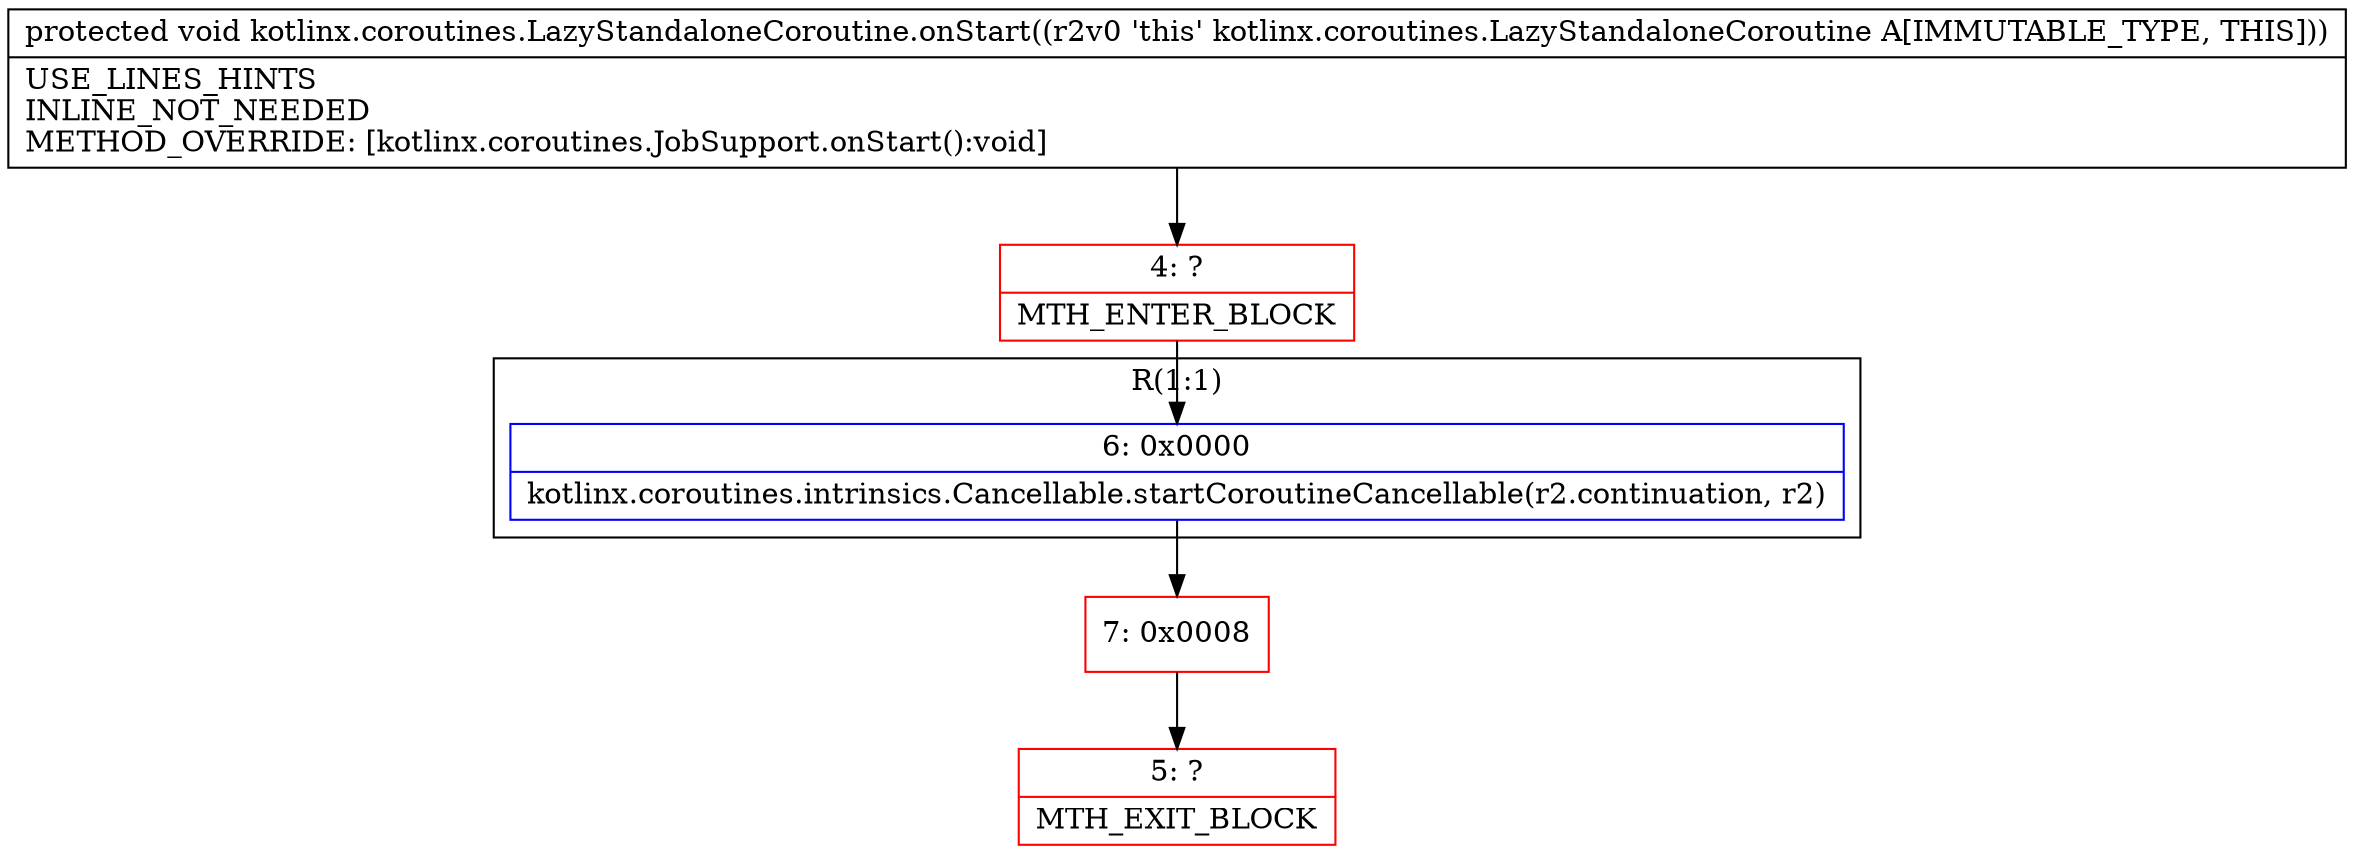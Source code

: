 digraph "CFG forkotlinx.coroutines.LazyStandaloneCoroutine.onStart()V" {
subgraph cluster_Region_1529469500 {
label = "R(1:1)";
node [shape=record,color=blue];
Node_6 [shape=record,label="{6\:\ 0x0000|kotlinx.coroutines.intrinsics.Cancellable.startCoroutineCancellable(r2.continuation, r2)\l}"];
}
Node_4 [shape=record,color=red,label="{4\:\ ?|MTH_ENTER_BLOCK\l}"];
Node_7 [shape=record,color=red,label="{7\:\ 0x0008}"];
Node_5 [shape=record,color=red,label="{5\:\ ?|MTH_EXIT_BLOCK\l}"];
MethodNode[shape=record,label="{protected void kotlinx.coroutines.LazyStandaloneCoroutine.onStart((r2v0 'this' kotlinx.coroutines.LazyStandaloneCoroutine A[IMMUTABLE_TYPE, THIS]))  | USE_LINES_HINTS\lINLINE_NOT_NEEDED\lMETHOD_OVERRIDE: [kotlinx.coroutines.JobSupport.onStart():void]\l}"];
MethodNode -> Node_4;Node_6 -> Node_7;
Node_4 -> Node_6;
Node_7 -> Node_5;
}

